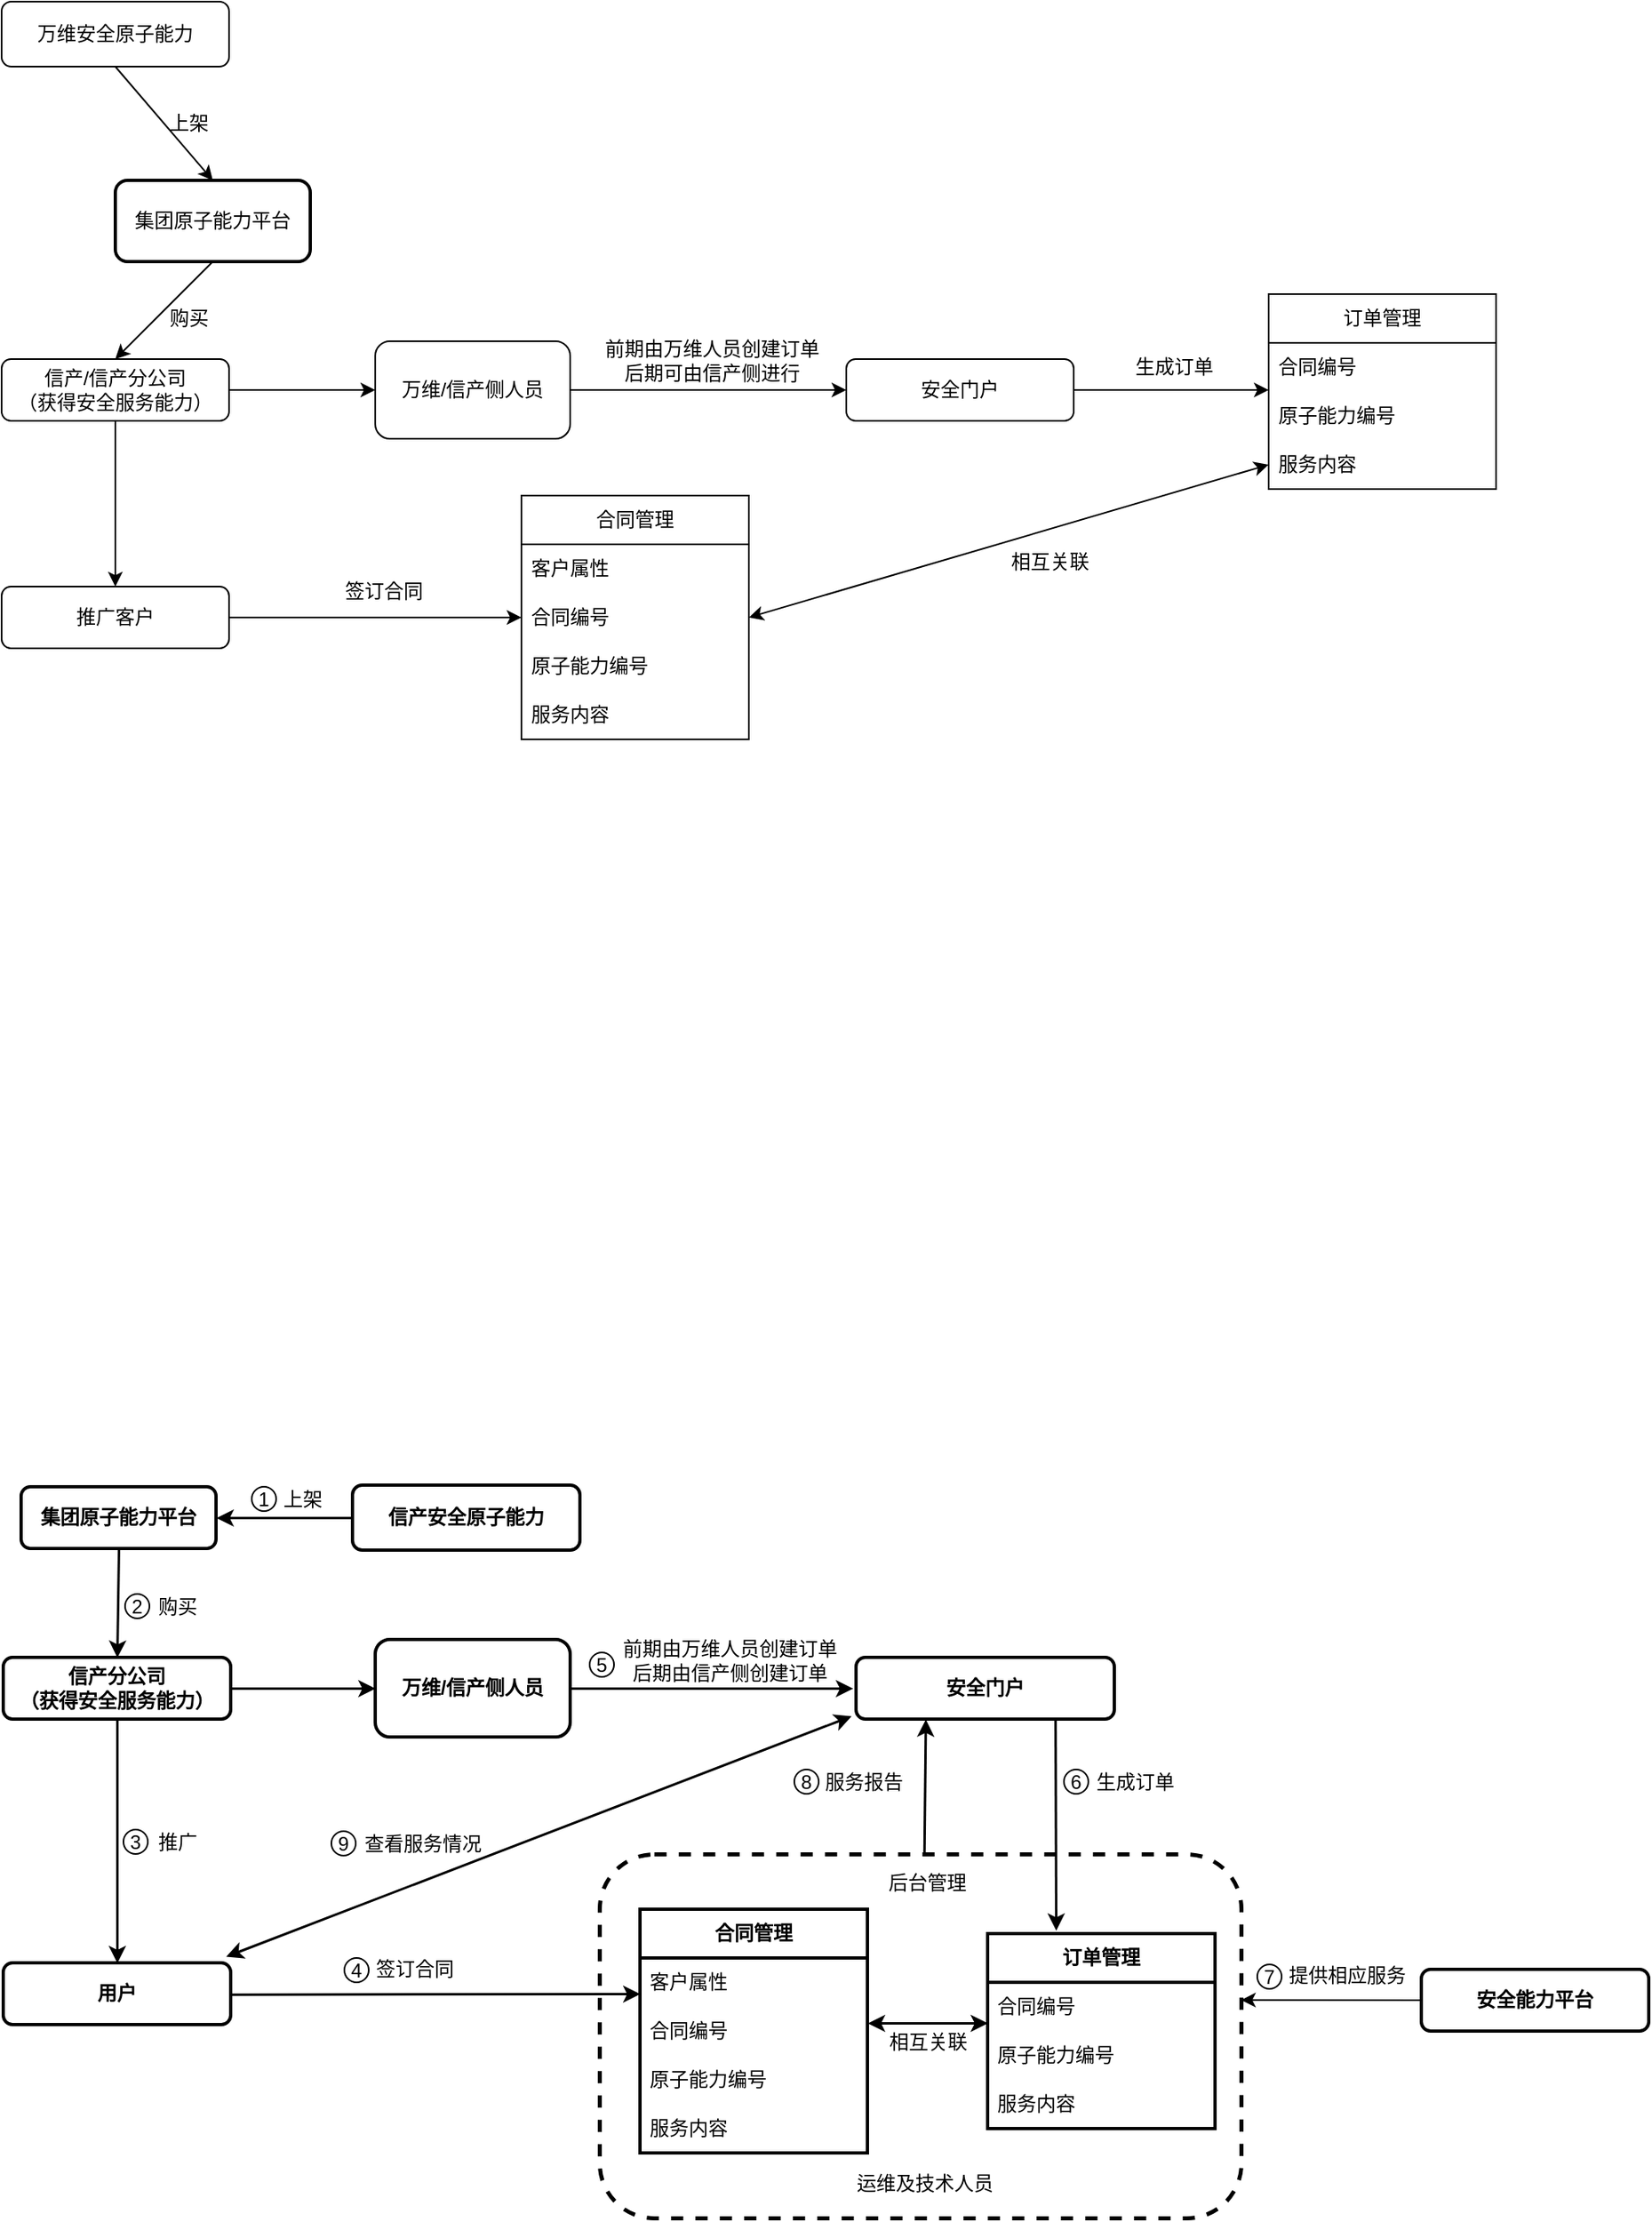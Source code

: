 <mxfile version="21.3.2" type="github">
  <diagram name="第 1 页" id="69bavuT4Y6ZkjZBTgYTI">
    <mxGraphModel dx="1075" dy="479" grid="0" gridSize="10" guides="0" tooltips="1" connect="1" arrows="1" fold="1" page="1" pageScale="1" pageWidth="3300" pageHeight="4681" background="none" math="0" shadow="0">
      <root>
        <mxCell id="0" />
        <mxCell id="1" parent="0" />
        <mxCell id="oKS_MSQMzxRkG_n-hq2M-1" value="集团原子能力平台" style="rounded=1;whiteSpace=wrap;html=1;strokeWidth=2;strokeColor=default;gradientColor=none;fillStyle=auto;" vertex="1" parent="1">
          <mxGeometry x="160" y="170" width="120" height="50" as="geometry" />
        </mxCell>
        <mxCell id="oKS_MSQMzxRkG_n-hq2M-2" value="万维安全原子能力" style="rounded=1;whiteSpace=wrap;html=1;" vertex="1" parent="1">
          <mxGeometry x="90" y="60" width="140" height="40" as="geometry" />
        </mxCell>
        <mxCell id="oKS_MSQMzxRkG_n-hq2M-4" value="" style="endArrow=classic;html=1;rounded=0;entryX=0.5;entryY=0;entryDx=0;entryDy=0;exitX=0.5;exitY=1;exitDx=0;exitDy=0;" edge="1" parent="1" source="oKS_MSQMzxRkG_n-hq2M-2" target="oKS_MSQMzxRkG_n-hq2M-1">
          <mxGeometry width="50" height="50" relative="1" as="geometry">
            <mxPoint x="410" y="240" as="sourcePoint" />
            <mxPoint x="460" y="190" as="targetPoint" />
          </mxGeometry>
        </mxCell>
        <mxCell id="oKS_MSQMzxRkG_n-hq2M-5" value="上架" style="text;html=1;align=center;verticalAlign=middle;resizable=0;points=[];autosize=1;strokeColor=none;fillColor=none;" vertex="1" parent="1">
          <mxGeometry x="180" y="120" width="50" height="30" as="geometry" />
        </mxCell>
        <mxCell id="oKS_MSQMzxRkG_n-hq2M-7" value="信产/信产分公司&lt;br&gt;（获得安全服务能力）" style="rounded=1;whiteSpace=wrap;html=1;" vertex="1" parent="1">
          <mxGeometry x="90" y="280" width="140" height="38" as="geometry" />
        </mxCell>
        <mxCell id="oKS_MSQMzxRkG_n-hq2M-8" value="" style="endArrow=classic;html=1;rounded=0;entryX=0.5;entryY=0;entryDx=0;entryDy=0;exitX=0.5;exitY=1;exitDx=0;exitDy=0;" edge="1" parent="1" source="oKS_MSQMzxRkG_n-hq2M-1" target="oKS_MSQMzxRkG_n-hq2M-7">
          <mxGeometry width="50" height="50" relative="1" as="geometry">
            <mxPoint x="410" y="240" as="sourcePoint" />
            <mxPoint x="460" y="190" as="targetPoint" />
          </mxGeometry>
        </mxCell>
        <mxCell id="oKS_MSQMzxRkG_n-hq2M-9" value="购买" style="text;html=1;align=center;verticalAlign=middle;resizable=0;points=[];autosize=1;strokeColor=none;fillColor=none;" vertex="1" parent="1">
          <mxGeometry x="180" y="240" width="50" height="30" as="geometry" />
        </mxCell>
        <mxCell id="oKS_MSQMzxRkG_n-hq2M-13" value="安全门户" style="rounded=1;whiteSpace=wrap;html=1;" vertex="1" parent="1">
          <mxGeometry x="610" y="280" width="140" height="38" as="geometry" />
        </mxCell>
        <mxCell id="oKS_MSQMzxRkG_n-hq2M-16" value="万维/信产侧人员" style="rounded=1;whiteSpace=wrap;html=1;" vertex="1" parent="1">
          <mxGeometry x="320" y="269" width="120" height="60" as="geometry" />
        </mxCell>
        <mxCell id="oKS_MSQMzxRkG_n-hq2M-17" value="" style="endArrow=classic;html=1;rounded=0;entryX=0;entryY=0.5;entryDx=0;entryDy=0;exitX=1;exitY=0.5;exitDx=0;exitDy=0;" edge="1" parent="1" source="oKS_MSQMzxRkG_n-hq2M-16" target="oKS_MSQMzxRkG_n-hq2M-13">
          <mxGeometry width="50" height="50" relative="1" as="geometry">
            <mxPoint x="470" y="311" as="sourcePoint" />
            <mxPoint x="520" y="261" as="targetPoint" />
          </mxGeometry>
        </mxCell>
        <mxCell id="oKS_MSQMzxRkG_n-hq2M-18" value="前期由万维人员创建订单&lt;br style=&quot;border-color: var(--border-color);&quot;&gt;&lt;span style=&quot;&quot;&gt;后期可由信产侧进行&lt;/span&gt;" style="text;html=1;align=center;verticalAlign=middle;resizable=0;points=[];autosize=1;strokeColor=none;fillColor=none;" vertex="1" parent="1">
          <mxGeometry x="447" y="261" width="160" height="40" as="geometry" />
        </mxCell>
        <mxCell id="oKS_MSQMzxRkG_n-hq2M-23" value="推广客户" style="rounded=1;whiteSpace=wrap;html=1;" vertex="1" parent="1">
          <mxGeometry x="90" y="420" width="140" height="38" as="geometry" />
        </mxCell>
        <mxCell id="oKS_MSQMzxRkG_n-hq2M-24" value="" style="endArrow=classic;html=1;rounded=0;entryX=0.5;entryY=0;entryDx=0;entryDy=0;exitX=0.5;exitY=1;exitDx=0;exitDy=0;" edge="1" parent="1" source="oKS_MSQMzxRkG_n-hq2M-7" target="oKS_MSQMzxRkG_n-hq2M-23">
          <mxGeometry width="50" height="50" relative="1" as="geometry">
            <mxPoint x="370" y="310" as="sourcePoint" />
            <mxPoint x="420" y="260" as="targetPoint" />
          </mxGeometry>
        </mxCell>
        <mxCell id="oKS_MSQMzxRkG_n-hq2M-25" value="" style="endArrow=classic;html=1;rounded=0;entryX=0;entryY=0.5;entryDx=0;entryDy=0;exitX=1;exitY=0.5;exitDx=0;exitDy=0;" edge="1" parent="1" source="oKS_MSQMzxRkG_n-hq2M-23" target="oKS_MSQMzxRkG_n-hq2M-27">
          <mxGeometry width="50" height="50" relative="1" as="geometry">
            <mxPoint x="420" y="350" as="sourcePoint" />
            <mxPoint x="420" y="440" as="targetPoint" />
          </mxGeometry>
        </mxCell>
        <mxCell id="oKS_MSQMzxRkG_n-hq2M-26" value="合同管理" style="swimlane;fontStyle=0;childLayout=stackLayout;horizontal=1;startSize=30;horizontalStack=0;resizeParent=1;resizeParentMax=0;resizeLast=0;collapsible=1;marginBottom=0;whiteSpace=wrap;html=1;" vertex="1" parent="1">
          <mxGeometry x="410" y="364" width="140" height="150" as="geometry" />
        </mxCell>
        <mxCell id="oKS_MSQMzxRkG_n-hq2M-46" value="客户属性" style="text;strokeColor=none;fillColor=none;align=left;verticalAlign=middle;spacingLeft=4;spacingRight=4;overflow=hidden;points=[[0,0.5],[1,0.5]];portConstraint=eastwest;rotatable=0;whiteSpace=wrap;html=1;" vertex="1" parent="oKS_MSQMzxRkG_n-hq2M-26">
          <mxGeometry y="30" width="140" height="30" as="geometry" />
        </mxCell>
        <mxCell id="oKS_MSQMzxRkG_n-hq2M-27" value="合同编号" style="text;strokeColor=none;fillColor=none;align=left;verticalAlign=middle;spacingLeft=4;spacingRight=4;overflow=hidden;points=[[0,0.5],[1,0.5]];portConstraint=eastwest;rotatable=0;whiteSpace=wrap;html=1;" vertex="1" parent="oKS_MSQMzxRkG_n-hq2M-26">
          <mxGeometry y="60" width="140" height="30" as="geometry" />
        </mxCell>
        <mxCell id="oKS_MSQMzxRkG_n-hq2M-28" value="原子能力编号" style="text;strokeColor=none;fillColor=none;align=left;verticalAlign=middle;spacingLeft=4;spacingRight=4;overflow=hidden;points=[[0,0.5],[1,0.5]];portConstraint=eastwest;rotatable=0;whiteSpace=wrap;html=1;" vertex="1" parent="oKS_MSQMzxRkG_n-hq2M-26">
          <mxGeometry y="90" width="140" height="30" as="geometry" />
        </mxCell>
        <mxCell id="oKS_MSQMzxRkG_n-hq2M-29" value="服务内容" style="text;strokeColor=none;fillColor=none;align=left;verticalAlign=middle;spacingLeft=4;spacingRight=4;overflow=hidden;points=[[0,0.5],[1,0.5]];portConstraint=eastwest;rotatable=0;whiteSpace=wrap;html=1;" vertex="1" parent="oKS_MSQMzxRkG_n-hq2M-26">
          <mxGeometry y="120" width="140" height="30" as="geometry" />
        </mxCell>
        <mxCell id="oKS_MSQMzxRkG_n-hq2M-30" value="签订合同" style="text;html=1;align=center;verticalAlign=middle;resizable=0;points=[];autosize=1;strokeColor=none;fillColor=none;" vertex="1" parent="1">
          <mxGeometry x="290" y="408" width="70" height="30" as="geometry" />
        </mxCell>
        <mxCell id="oKS_MSQMzxRkG_n-hq2M-32" value="" style="endArrow=classic;html=1;rounded=0;entryX=0;entryY=0.5;entryDx=0;entryDy=0;exitX=1;exitY=0.5;exitDx=0;exitDy=0;" edge="1" parent="1" source="oKS_MSQMzxRkG_n-hq2M-7" target="oKS_MSQMzxRkG_n-hq2M-16">
          <mxGeometry width="50" height="50" relative="1" as="geometry">
            <mxPoint x="540" y="310" as="sourcePoint" />
            <mxPoint x="590" y="260" as="targetPoint" />
          </mxGeometry>
        </mxCell>
        <mxCell id="oKS_MSQMzxRkG_n-hq2M-35" value="" style="endArrow=classic;html=1;rounded=0;entryX=0;entryY=0.5;entryDx=0;entryDy=0;exitX=1;exitY=0.5;exitDx=0;exitDy=0;" edge="1" parent="1" source="oKS_MSQMzxRkG_n-hq2M-13">
          <mxGeometry width="50" height="50" relative="1" as="geometry">
            <mxPoint x="800" y="310" as="sourcePoint" />
            <mxPoint x="870" y="299" as="targetPoint" />
          </mxGeometry>
        </mxCell>
        <mxCell id="oKS_MSQMzxRkG_n-hq2M-36" value="生成订单" style="text;html=1;strokeColor=none;fillColor=none;align=center;verticalAlign=middle;whiteSpace=wrap;rounded=0;" vertex="1" parent="1">
          <mxGeometry x="782" y="270" width="60" height="30" as="geometry" />
        </mxCell>
        <mxCell id="oKS_MSQMzxRkG_n-hq2M-38" value="" style="endArrow=classic;startArrow=classic;html=1;rounded=0;exitX=1;exitY=0.5;exitDx=0;exitDy=0;entryX=0;entryY=0.5;entryDx=0;entryDy=0;" edge="1" parent="1" source="oKS_MSQMzxRkG_n-hq2M-27" target="oKS_MSQMzxRkG_n-hq2M-44">
          <mxGeometry width="50" height="50" relative="1" as="geometry">
            <mxPoint x="730" y="310" as="sourcePoint" />
            <mxPoint x="940" y="440" as="targetPoint" />
          </mxGeometry>
        </mxCell>
        <mxCell id="oKS_MSQMzxRkG_n-hq2M-41" value="订单管理" style="swimlane;fontStyle=0;childLayout=stackLayout;horizontal=1;startSize=30;horizontalStack=0;resizeParent=1;resizeParentMax=0;resizeLast=0;collapsible=1;marginBottom=0;whiteSpace=wrap;html=1;" vertex="1" parent="1">
          <mxGeometry x="870" y="240" width="140" height="120" as="geometry" />
        </mxCell>
        <mxCell id="oKS_MSQMzxRkG_n-hq2M-42" value="合同编号" style="text;strokeColor=none;fillColor=none;align=left;verticalAlign=middle;spacingLeft=4;spacingRight=4;overflow=hidden;points=[[0,0.5],[1,0.5]];portConstraint=eastwest;rotatable=0;whiteSpace=wrap;html=1;" vertex="1" parent="oKS_MSQMzxRkG_n-hq2M-41">
          <mxGeometry y="30" width="140" height="30" as="geometry" />
        </mxCell>
        <mxCell id="oKS_MSQMzxRkG_n-hq2M-43" value="原子能力编号" style="text;strokeColor=none;fillColor=none;align=left;verticalAlign=middle;spacingLeft=4;spacingRight=4;overflow=hidden;points=[[0,0.5],[1,0.5]];portConstraint=eastwest;rotatable=0;whiteSpace=wrap;html=1;" vertex="1" parent="oKS_MSQMzxRkG_n-hq2M-41">
          <mxGeometry y="60" width="140" height="30" as="geometry" />
        </mxCell>
        <mxCell id="oKS_MSQMzxRkG_n-hq2M-44" value="服务内容" style="text;strokeColor=none;fillColor=none;align=left;verticalAlign=middle;spacingLeft=4;spacingRight=4;overflow=hidden;points=[[0,0.5],[1,0.5]];portConstraint=eastwest;rotatable=0;whiteSpace=wrap;html=1;" vertex="1" parent="oKS_MSQMzxRkG_n-hq2M-41">
          <mxGeometry y="90" width="140" height="30" as="geometry" />
        </mxCell>
        <mxCell id="oKS_MSQMzxRkG_n-hq2M-47" value="相互关联" style="text;html=1;align=center;verticalAlign=middle;resizable=0;points=[];autosize=1;strokeColor=none;fillColor=none;" vertex="1" parent="1">
          <mxGeometry x="700" y="390" width="70" height="30" as="geometry" />
        </mxCell>
        <mxCell id="oKS_MSQMzxRkG_n-hq2M-50" value="&lt;b&gt;集团原子能力平台&lt;/b&gt;" style="rounded=1;whiteSpace=wrap;html=1;strokeWidth=2;strokeColor=default;gradientColor=none;fillStyle=auto;shadow=0;" vertex="1" parent="1">
          <mxGeometry x="102" y="974" width="120" height="38" as="geometry" />
        </mxCell>
        <mxCell id="oKS_MSQMzxRkG_n-hq2M-51" value="&lt;b&gt;信产安全原子能力&lt;/b&gt;" style="rounded=1;whiteSpace=wrap;html=1;strokeWidth=2;shadow=0;" vertex="1" parent="1">
          <mxGeometry x="306" y="973" width="140" height="40" as="geometry" />
        </mxCell>
        <mxCell id="oKS_MSQMzxRkG_n-hq2M-53" value="上架" style="text;html=1;align=center;verticalAlign=middle;resizable=0;points=[];autosize=1;strokeColor=none;fillColor=none;shadow=0;" vertex="1" parent="1">
          <mxGeometry x="250" y="967" width="50" height="30" as="geometry" />
        </mxCell>
        <mxCell id="oKS_MSQMzxRkG_n-hq2M-54" value="&lt;b&gt;信产分公司&lt;br&gt;（获得安全服务能力）&lt;/b&gt;" style="rounded=1;whiteSpace=wrap;html=1;strokeWidth=2;shadow=0;" vertex="1" parent="1">
          <mxGeometry x="91" y="1079" width="140" height="38" as="geometry" />
        </mxCell>
        <mxCell id="oKS_MSQMzxRkG_n-hq2M-55" value="" style="endArrow=classic;html=1;rounded=0;entryX=0.5;entryY=0;entryDx=0;entryDy=0;exitX=0.5;exitY=1;exitDx=0;exitDy=0;strokeWidth=1.5;shadow=0;" edge="1" parent="1" source="oKS_MSQMzxRkG_n-hq2M-50" target="oKS_MSQMzxRkG_n-hq2M-54">
          <mxGeometry width="50" height="50" relative="1" as="geometry">
            <mxPoint x="410" y="1039" as="sourcePoint" />
            <mxPoint x="460" y="989" as="targetPoint" />
          </mxGeometry>
        </mxCell>
        <mxCell id="oKS_MSQMzxRkG_n-hq2M-56" value="购买" style="text;html=1;align=center;verticalAlign=middle;resizable=0;points=[];autosize=1;strokeColor=none;fillColor=none;shadow=0;" vertex="1" parent="1">
          <mxGeometry x="173" y="1033" width="50" height="30" as="geometry" />
        </mxCell>
        <mxCell id="oKS_MSQMzxRkG_n-hq2M-57" value="&lt;b&gt;安全门户&lt;/b&gt;" style="rounded=1;whiteSpace=wrap;html=1;strokeWidth=2;shadow=0;" vertex="1" parent="1">
          <mxGeometry x="616" y="1079" width="159" height="38" as="geometry" />
        </mxCell>
        <mxCell id="oKS_MSQMzxRkG_n-hq2M-58" value="&lt;b&gt;万维/信产侧人员&lt;/b&gt;" style="rounded=1;whiteSpace=wrap;html=1;strokeWidth=2;shadow=0;" vertex="1" parent="1">
          <mxGeometry x="320" y="1068" width="120" height="60" as="geometry" />
        </mxCell>
        <mxCell id="oKS_MSQMzxRkG_n-hq2M-59" value="" style="endArrow=classic;html=1;rounded=0;entryX=0;entryY=0.5;entryDx=0;entryDy=0;exitX=1;exitY=0.5;exitDx=0;exitDy=0;strokeWidth=1.5;shadow=0;" edge="1" parent="1" source="oKS_MSQMzxRkG_n-hq2M-58">
          <mxGeometry width="50" height="50" relative="1" as="geometry">
            <mxPoint x="438" y="1098" as="sourcePoint" />
            <mxPoint x="614" y="1098" as="targetPoint" />
          </mxGeometry>
        </mxCell>
        <mxCell id="oKS_MSQMzxRkG_n-hq2M-60" value="前期由万维人员创建订单&lt;br style=&quot;border-color: var(--border-color);&quot;&gt;&lt;span style=&quot;&quot;&gt;后期由信产侧创建订单&lt;/span&gt;" style="text;html=1;align=center;verticalAlign=middle;resizable=0;points=[];autosize=1;strokeColor=none;fillColor=none;shadow=0;" vertex="1" parent="1">
          <mxGeometry x="463" y="1060" width="150" height="41" as="geometry" />
        </mxCell>
        <mxCell id="oKS_MSQMzxRkG_n-hq2M-61" value="&lt;b&gt;用户&lt;/b&gt;" style="rounded=1;whiteSpace=wrap;html=1;strokeWidth=2;shadow=0;" vertex="1" parent="1">
          <mxGeometry x="91" y="1267" width="140" height="38" as="geometry" />
        </mxCell>
        <mxCell id="oKS_MSQMzxRkG_n-hq2M-62" value="" style="endArrow=classic;html=1;rounded=0;entryX=0.5;entryY=0;entryDx=0;entryDy=0;exitX=0.5;exitY=1;exitDx=0;exitDy=0;strokeWidth=1.5;shadow=0;" edge="1" parent="1" source="oKS_MSQMzxRkG_n-hq2M-54" target="oKS_MSQMzxRkG_n-hq2M-61">
          <mxGeometry width="50" height="50" relative="1" as="geometry">
            <mxPoint x="370" y="1109" as="sourcePoint" />
            <mxPoint x="420" y="1059" as="targetPoint" />
          </mxGeometry>
        </mxCell>
        <mxCell id="oKS_MSQMzxRkG_n-hq2M-69" value="签订合同" style="text;html=1;align=center;verticalAlign=middle;resizable=0;points=[];autosize=1;strokeColor=none;fillColor=none;shadow=0;" vertex="1" parent="1">
          <mxGeometry x="309" y="1256" width="70" height="30" as="geometry" />
        </mxCell>
        <mxCell id="oKS_MSQMzxRkG_n-hq2M-70" value="" style="endArrow=classic;html=1;rounded=0;entryX=0;entryY=0.5;entryDx=0;entryDy=0;exitX=1;exitY=0.5;exitDx=0;exitDy=0;strokeWidth=1.5;shadow=0;" edge="1" parent="1" source="oKS_MSQMzxRkG_n-hq2M-54" target="oKS_MSQMzxRkG_n-hq2M-58">
          <mxGeometry width="50" height="50" relative="1" as="geometry">
            <mxPoint x="540" y="1109" as="sourcePoint" />
            <mxPoint x="590" y="1059" as="targetPoint" />
          </mxGeometry>
        </mxCell>
        <mxCell id="oKS_MSQMzxRkG_n-hq2M-72" value="生成订单" style="text;html=1;strokeColor=none;fillColor=none;align=center;verticalAlign=middle;whiteSpace=wrap;rounded=0;shadow=0;" vertex="1" parent="1">
          <mxGeometry x="758" y="1141" width="60" height="30" as="geometry" />
        </mxCell>
        <mxCell id="oKS_MSQMzxRkG_n-hq2M-81" value="" style="rounded=1;whiteSpace=wrap;html=1;dashed=1;strokeWidth=2.5;shadow=0;" vertex="1" parent="1">
          <mxGeometry x="458" y="1200" width="395" height="224" as="geometry" />
        </mxCell>
        <mxCell id="oKS_MSQMzxRkG_n-hq2M-64" value="&lt;b&gt;合同管理&lt;/b&gt;" style="swimlane;fontStyle=0;childLayout=stackLayout;horizontal=1;startSize=30;horizontalStack=0;resizeParent=1;resizeParentMax=0;resizeLast=0;collapsible=1;marginBottom=0;whiteSpace=wrap;html=1;strokeWidth=2;shadow=0;" vertex="1" parent="1">
          <mxGeometry x="483" y="1234" width="140" height="150" as="geometry" />
        </mxCell>
        <mxCell id="oKS_MSQMzxRkG_n-hq2M-65" value="客户属性" style="text;strokeColor=none;fillColor=none;align=left;verticalAlign=middle;spacingLeft=4;spacingRight=4;overflow=hidden;points=[[0,0.5],[1,0.5]];portConstraint=eastwest;rotatable=0;whiteSpace=wrap;html=1;shadow=0;" vertex="1" parent="oKS_MSQMzxRkG_n-hq2M-64">
          <mxGeometry y="30" width="140" height="30" as="geometry" />
        </mxCell>
        <mxCell id="oKS_MSQMzxRkG_n-hq2M-66" value="合同编号" style="text;strokeColor=none;fillColor=none;align=left;verticalAlign=middle;spacingLeft=4;spacingRight=4;overflow=hidden;points=[[0,0.5],[1,0.5]];portConstraint=eastwest;rotatable=0;whiteSpace=wrap;html=1;shadow=0;" vertex="1" parent="oKS_MSQMzxRkG_n-hq2M-64">
          <mxGeometry y="60" width="140" height="30" as="geometry" />
        </mxCell>
        <mxCell id="oKS_MSQMzxRkG_n-hq2M-67" value="原子能力编号" style="text;strokeColor=none;fillColor=none;align=left;verticalAlign=middle;spacingLeft=4;spacingRight=4;overflow=hidden;points=[[0,0.5],[1,0.5]];portConstraint=eastwest;rotatable=0;whiteSpace=wrap;html=1;shadow=0;" vertex="1" parent="oKS_MSQMzxRkG_n-hq2M-64">
          <mxGeometry y="90" width="140" height="30" as="geometry" />
        </mxCell>
        <mxCell id="oKS_MSQMzxRkG_n-hq2M-68" value="服务内容" style="text;strokeColor=none;fillColor=none;align=left;verticalAlign=middle;spacingLeft=4;spacingRight=4;overflow=hidden;points=[[0,0.5],[1,0.5]];portConstraint=eastwest;rotatable=0;whiteSpace=wrap;html=1;shadow=0;" vertex="1" parent="oKS_MSQMzxRkG_n-hq2M-64">
          <mxGeometry y="120" width="140" height="30" as="geometry" />
        </mxCell>
        <mxCell id="oKS_MSQMzxRkG_n-hq2M-74" value="&lt;b&gt;订单管理&lt;/b&gt;" style="swimlane;fontStyle=0;childLayout=stackLayout;horizontal=1;startSize=30;horizontalStack=0;resizeParent=1;resizeParentMax=0;resizeLast=0;collapsible=1;marginBottom=0;whiteSpace=wrap;html=1;strokeWidth=2;shadow=0;" vertex="1" parent="1">
          <mxGeometry x="697" y="1249" width="140" height="120" as="geometry" />
        </mxCell>
        <mxCell id="oKS_MSQMzxRkG_n-hq2M-75" value="合同编号" style="text;strokeColor=none;fillColor=none;align=left;verticalAlign=middle;spacingLeft=4;spacingRight=4;overflow=hidden;points=[[0,0.5],[1,0.5]];portConstraint=eastwest;rotatable=0;whiteSpace=wrap;html=1;shadow=0;" vertex="1" parent="oKS_MSQMzxRkG_n-hq2M-74">
          <mxGeometry y="30" width="140" height="30" as="geometry" />
        </mxCell>
        <mxCell id="oKS_MSQMzxRkG_n-hq2M-76" value="原子能力编号" style="text;strokeColor=none;fillColor=none;align=left;verticalAlign=middle;spacingLeft=4;spacingRight=4;overflow=hidden;points=[[0,0.5],[1,0.5]];portConstraint=eastwest;rotatable=0;whiteSpace=wrap;html=1;shadow=0;" vertex="1" parent="oKS_MSQMzxRkG_n-hq2M-74">
          <mxGeometry y="60" width="140" height="30" as="geometry" />
        </mxCell>
        <mxCell id="oKS_MSQMzxRkG_n-hq2M-77" value="服务内容" style="text;strokeColor=none;fillColor=none;align=left;verticalAlign=middle;spacingLeft=4;spacingRight=4;overflow=hidden;points=[[0,0.5],[1,0.5]];portConstraint=eastwest;rotatable=0;whiteSpace=wrap;html=1;shadow=0;" vertex="1" parent="oKS_MSQMzxRkG_n-hq2M-74">
          <mxGeometry y="90" width="140" height="30" as="geometry" />
        </mxCell>
        <mxCell id="oKS_MSQMzxRkG_n-hq2M-82" value="相互关联" style="text;html=1;align=center;verticalAlign=middle;resizable=0;points=[];autosize=1;strokeColor=none;fillColor=none;shadow=0;" vertex="1" parent="1">
          <mxGeometry x="627" y="1303" width="66" height="26" as="geometry" />
        </mxCell>
        <mxCell id="oKS_MSQMzxRkG_n-hq2M-86" value="" style="endArrow=classic;html=1;rounded=0;exitX=0.998;exitY=0.509;exitDx=0;exitDy=0;exitPerimeter=0;entryX=0;entryY=0.733;entryDx=0;entryDy=0;strokeWidth=1.5;shadow=0;entryPerimeter=0;" edge="1" parent="1" source="oKS_MSQMzxRkG_n-hq2M-61" target="oKS_MSQMzxRkG_n-hq2M-65">
          <mxGeometry width="50" height="50" relative="1" as="geometry">
            <mxPoint x="385" y="1200" as="sourcePoint" />
            <mxPoint x="387" y="1308" as="targetPoint" />
          </mxGeometry>
        </mxCell>
        <mxCell id="oKS_MSQMzxRkG_n-hq2M-89" value="" style="endArrow=classic;html=1;rounded=0;entryX=1;entryY=0.5;entryDx=0;entryDy=0;exitX=0;exitY=0.5;exitDx=0;exitDy=0;strokeWidth=1.5;shadow=0;" edge="1" parent="1" source="oKS_MSQMzxRkG_n-hq2M-51" target="oKS_MSQMzxRkG_n-hq2M-50">
          <mxGeometry width="50" height="50" relative="1" as="geometry">
            <mxPoint x="385" y="1012" as="sourcePoint" />
            <mxPoint x="435" y="962" as="targetPoint" />
          </mxGeometry>
        </mxCell>
        <mxCell id="oKS_MSQMzxRkG_n-hq2M-92" value="推广" style="text;html=1;align=center;verticalAlign=middle;resizable=0;points=[];autosize=1;strokeColor=none;fillColor=none;shadow=0;" vertex="1" parent="1">
          <mxGeometry x="177" y="1180" width="42" height="26" as="geometry" />
        </mxCell>
        <mxCell id="oKS_MSQMzxRkG_n-hq2M-94" value="&lt;b&gt;安全能力平台&lt;/b&gt;" style="rounded=1;whiteSpace=wrap;html=1;strokeWidth=2;shadow=0;" vertex="1" parent="1">
          <mxGeometry x="964" y="1271" width="140" height="38" as="geometry" />
        </mxCell>
        <mxCell id="oKS_MSQMzxRkG_n-hq2M-97" value="" style="endArrow=classic;startArrow=classic;html=1;rounded=0;entryX=0;entryY=0.5;entryDx=0;entryDy=0;exitX=1;exitY=0.5;exitDx=0;exitDy=0;strokeWidth=1.5;shadow=0;" edge="1" parent="1">
          <mxGeometry width="50" height="50" relative="1" as="geometry">
            <mxPoint x="623" y="1304" as="sourcePoint" />
            <mxPoint x="697" y="1304" as="targetPoint" />
          </mxGeometry>
        </mxCell>
        <mxCell id="oKS_MSQMzxRkG_n-hq2M-99" value="后台管理" style="text;html=1;strokeColor=none;fillColor=none;align=center;verticalAlign=middle;whiteSpace=wrap;rounded=0;shadow=0;" vertex="1" parent="1">
          <mxGeometry x="630" y="1203" width="60" height="30" as="geometry" />
        </mxCell>
        <mxCell id="oKS_MSQMzxRkG_n-hq2M-101" value="提供相应服务" style="text;html=1;align=center;verticalAlign=middle;resizable=0;points=[];autosize=1;strokeColor=none;fillColor=none;shadow=0;" vertex="1" parent="1">
          <mxGeometry x="873" y="1262" width="90" height="26" as="geometry" />
        </mxCell>
        <mxCell id="oKS_MSQMzxRkG_n-hq2M-102" value="" style="endArrow=classic;html=1;rounded=0;entryX=0.3;entryY=-0.017;entryDx=0;entryDy=0;exitX=0.771;exitY=1.016;exitDx=0;exitDy=0;strokeWidth=1.5;shadow=0;entryPerimeter=0;exitPerimeter=0;" edge="1" parent="1" source="oKS_MSQMzxRkG_n-hq2M-57" target="oKS_MSQMzxRkG_n-hq2M-74">
          <mxGeometry width="50" height="50" relative="1" as="geometry">
            <mxPoint x="626" y="1171" as="sourcePoint" />
            <mxPoint x="676" y="1121" as="targetPoint" />
          </mxGeometry>
        </mxCell>
        <mxCell id="oKS_MSQMzxRkG_n-hq2M-103" value="" style="endArrow=classic;html=1;rounded=0;entryX=0.25;entryY=1;entryDx=0;entryDy=0;strokeWidth=1.5;shadow=0;exitX=0.506;exitY=-0.004;exitDx=0;exitDy=0;exitPerimeter=0;" edge="1" parent="1" source="oKS_MSQMzxRkG_n-hq2M-81">
          <mxGeometry width="50" height="50" relative="1" as="geometry">
            <mxPoint x="659" y="1193" as="sourcePoint" />
            <mxPoint x="658.75" y="1117" as="targetPoint" />
          </mxGeometry>
        </mxCell>
        <mxCell id="oKS_MSQMzxRkG_n-hq2M-104" value="服务报告" style="text;html=1;strokeColor=none;fillColor=none;align=center;verticalAlign=middle;whiteSpace=wrap;rounded=0;shadow=0;" vertex="1" parent="1">
          <mxGeometry x="591" y="1141" width="60" height="30" as="geometry" />
        </mxCell>
        <mxCell id="oKS_MSQMzxRkG_n-hq2M-105" value="" style="endArrow=classic;startArrow=classic;html=1;rounded=0;strokeWidth=1.5;" edge="1" parent="1">
          <mxGeometry width="50" height="50" relative="1" as="geometry">
            <mxPoint x="228" y="1263" as="sourcePoint" />
            <mxPoint x="613" y="1115" as="targetPoint" />
          </mxGeometry>
        </mxCell>
        <mxCell id="oKS_MSQMzxRkG_n-hq2M-106" value="查看服务情况" style="text;html=1;align=center;verticalAlign=middle;resizable=0;points=[];autosize=1;strokeColor=none;fillColor=none;shadow=0;" vertex="1" parent="1">
          <mxGeometry x="304" y="1181" width="90" height="26" as="geometry" />
        </mxCell>
        <mxCell id="oKS_MSQMzxRkG_n-hq2M-107" value="1" style="ellipse;whiteSpace=wrap;html=1;aspect=fixed;" vertex="1" parent="1">
          <mxGeometry x="244" y="974" width="15" height="15" as="geometry" />
        </mxCell>
        <mxCell id="oKS_MSQMzxRkG_n-hq2M-109" value="2" style="ellipse;whiteSpace=wrap;html=1;aspect=fixed;" vertex="1" parent="1">
          <mxGeometry x="166" y="1040" width="15" height="15" as="geometry" />
        </mxCell>
        <mxCell id="oKS_MSQMzxRkG_n-hq2M-110" value="3" style="ellipse;whiteSpace=wrap;html=1;aspect=fixed;" vertex="1" parent="1">
          <mxGeometry x="165" y="1185" width="15" height="15" as="geometry" />
        </mxCell>
        <mxCell id="oKS_MSQMzxRkG_n-hq2M-111" value="4" style="ellipse;whiteSpace=wrap;html=1;aspect=fixed;" vertex="1" parent="1">
          <mxGeometry x="301" y="1264" width="15" height="15" as="geometry" />
        </mxCell>
        <mxCell id="oKS_MSQMzxRkG_n-hq2M-112" value="5" style="ellipse;whiteSpace=wrap;html=1;aspect=fixed;" vertex="1" parent="1">
          <mxGeometry x="452" y="1076" width="15" height="15" as="geometry" />
        </mxCell>
        <mxCell id="oKS_MSQMzxRkG_n-hq2M-113" value="6" style="ellipse;whiteSpace=wrap;html=1;aspect=fixed;" vertex="1" parent="1">
          <mxGeometry x="744" y="1148" width="15" height="15" as="geometry" />
        </mxCell>
        <mxCell id="oKS_MSQMzxRkG_n-hq2M-114" value="8" style="ellipse;whiteSpace=wrap;html=1;aspect=fixed;" vertex="1" parent="1">
          <mxGeometry x="578" y="1148" width="15" height="15" as="geometry" />
        </mxCell>
        <mxCell id="oKS_MSQMzxRkG_n-hq2M-115" value="7" style="ellipse;whiteSpace=wrap;html=1;aspect=fixed;" vertex="1" parent="1">
          <mxGeometry x="863" y="1268" width="15" height="15" as="geometry" />
        </mxCell>
        <mxCell id="oKS_MSQMzxRkG_n-hq2M-117" value="9" style="ellipse;whiteSpace=wrap;html=1;aspect=fixed;" vertex="1" parent="1">
          <mxGeometry x="293" y="1186" width="15" height="15" as="geometry" />
        </mxCell>
        <mxCell id="oKS_MSQMzxRkG_n-hq2M-118" value="" style="endArrow=classic;html=1;rounded=0;entryX=1;entryY=0.455;entryDx=0;entryDy=0;entryPerimeter=0;exitX=0;exitY=0.5;exitDx=0;exitDy=0;" edge="1" parent="1" source="oKS_MSQMzxRkG_n-hq2M-94">
          <mxGeometry width="50" height="50" relative="1" as="geometry">
            <mxPoint x="793" y="1297" as="sourcePoint" />
            <mxPoint x="853" y="1289.92" as="targetPoint" />
          </mxGeometry>
        </mxCell>
        <mxCell id="oKS_MSQMzxRkG_n-hq2M-119" value="运维及技术人员" style="text;html=1;align=center;verticalAlign=middle;resizable=0;points=[];autosize=1;strokeColor=none;fillColor=none;" vertex="1" parent="1">
          <mxGeometry x="607" y="1390" width="102" height="26" as="geometry" />
        </mxCell>
      </root>
    </mxGraphModel>
  </diagram>
</mxfile>
